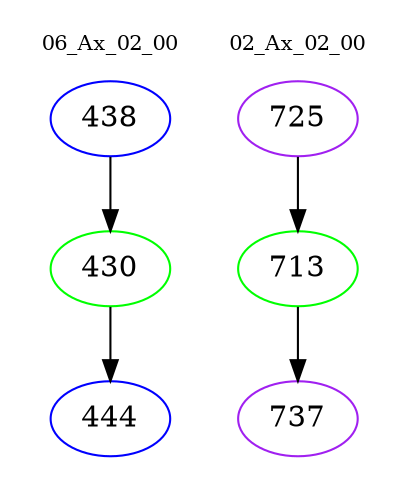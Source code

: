 digraph{
subgraph cluster_0 {
color = white
label = "06_Ax_02_00";
fontsize=10;
T0_438 [label="438", color="blue"]
T0_438 -> T0_430 [color="black"]
T0_430 [label="430", color="green"]
T0_430 -> T0_444 [color="black"]
T0_444 [label="444", color="blue"]
}
subgraph cluster_1 {
color = white
label = "02_Ax_02_00";
fontsize=10;
T1_725 [label="725", color="purple"]
T1_725 -> T1_713 [color="black"]
T1_713 [label="713", color="green"]
T1_713 -> T1_737 [color="black"]
T1_737 [label="737", color="purple"]
}
}
